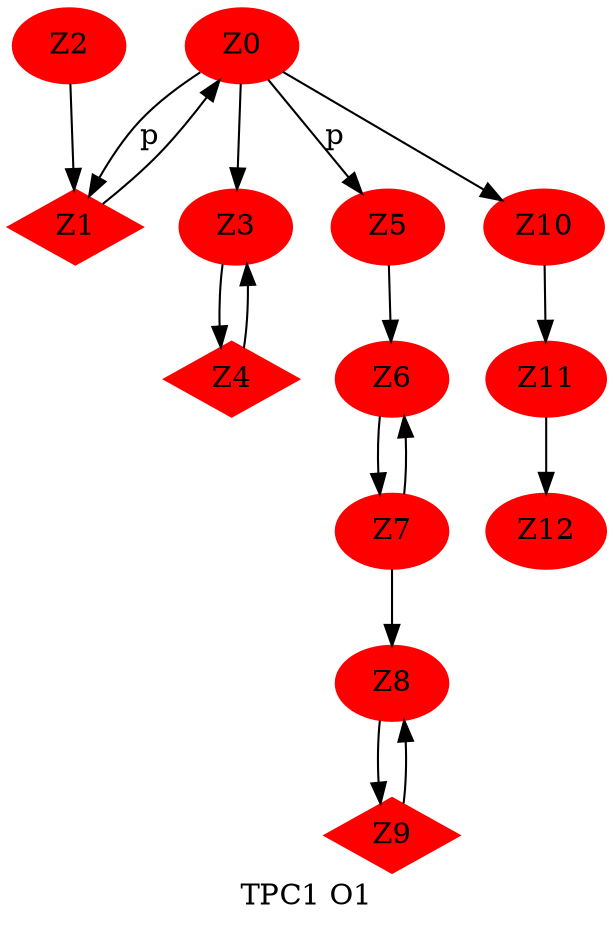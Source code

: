 digraph tpc1 {
               node [style=filled,color=red];
               
       Z0 ->Z1 [label= "p"];
                Z1 : Z0
                Z1 -> Z0 -> Z3 -> Z4;
               Z2 -> Z1; Z4 -> Z3;
               Z0 -> Z5 [label="p"];
               Z5 -> Z6 -> Z7 ->Z8 -> Z9;
               Z7 -> Z6; Z9 -> Z8;
               Z0 -> Z10 -> Z11 -> Z12;
               label = "TPC1 O1"
       Z4[shape=Mdiamond]
       Z9[shape=Mdiamond]
       Z1[shape=Mdiamond]
}